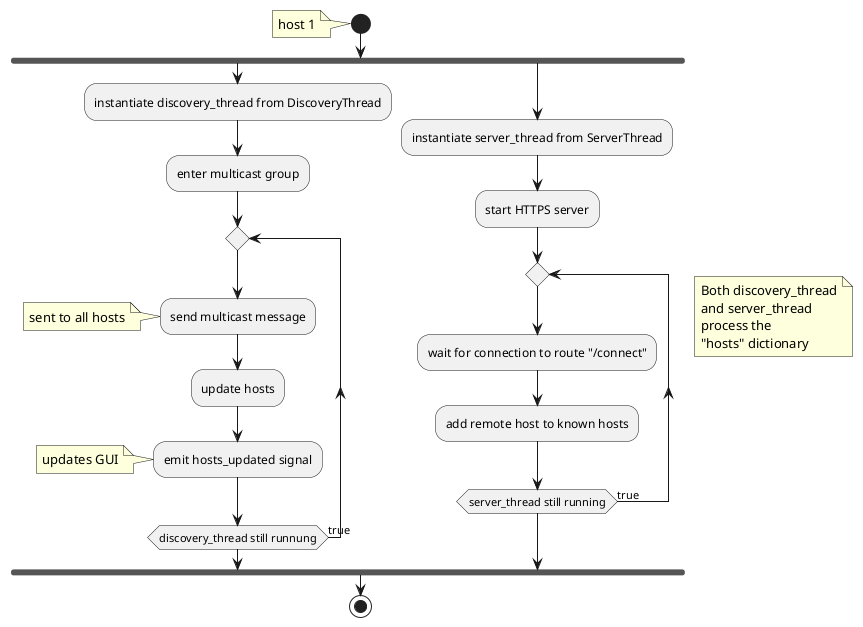 @startuml
start
    note left
        host 1
    end note
fork
:instantiate discovery_thread from DiscoveryThread;
:enter multicast group;
repeat
    :send multicast message;
    note left
        sent to all hosts
    end note
    :update hosts;
    :emit hosts_updated signal;
    note left
        updates GUI
    end note
repeat while (discovery_thread still runnung) is (true)
fork again
    :instantiate server_thread from ServerThread;
    :start HTTPS server;
    repeat
        :wait for connection to route "/connect";
        :add remote host to known hosts;
repeat while (server_thread still running) is (true)

end fork
    note right
  Both discovery_thread
  and server_thread
  process the
  "hosts" dictionary
end note
stop
@enduml